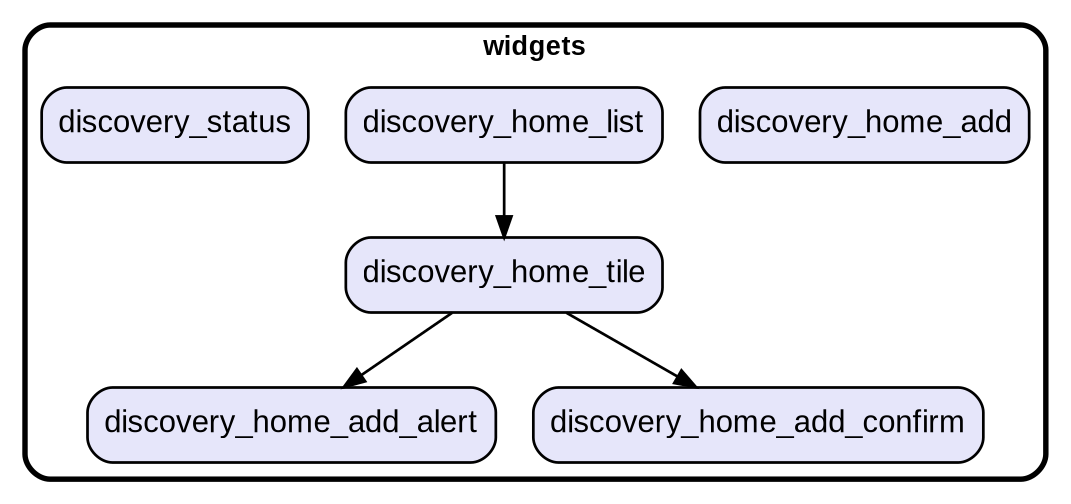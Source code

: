 digraph "" {
  graph [style=rounded fontname="Arial Black" fontsize=13 penwidth=2.6];
  node [shape=rect style="filled,rounded" fontname=Arial fontsize=15 fillcolor=Lavender penwidth=1.3];
  edge [penwidth=1.3];
  "/discovery_home_add.dart" [label="discovery_home_add"];
  "/discovery_home_add_alert.dart" [label="discovery_home_add_alert"];
  "/discovery_home_add_confirm.dart" [label="discovery_home_add_confirm"];
  "/discovery_home_list.dart" [label="discovery_home_list"];
  "/discovery_home_tile.dart" [label="discovery_home_tile"];
  "/discovery_status.dart" [label="discovery_status"];
  subgraph "cluster~" {
    label="widgets";
    "/discovery_home_add.dart";
    "/discovery_home_add_alert.dart";
    "/discovery_home_add_confirm.dart";
    "/discovery_home_list.dart";
    "/discovery_home_tile.dart";
    "/discovery_status.dart";
  }
  "/discovery_home_list.dart" -> "/discovery_home_tile.dart";
  "/discovery_home_tile.dart" -> "/discovery_home_add_alert.dart";
  "/discovery_home_tile.dart" -> "/discovery_home_add_confirm.dart";
}
